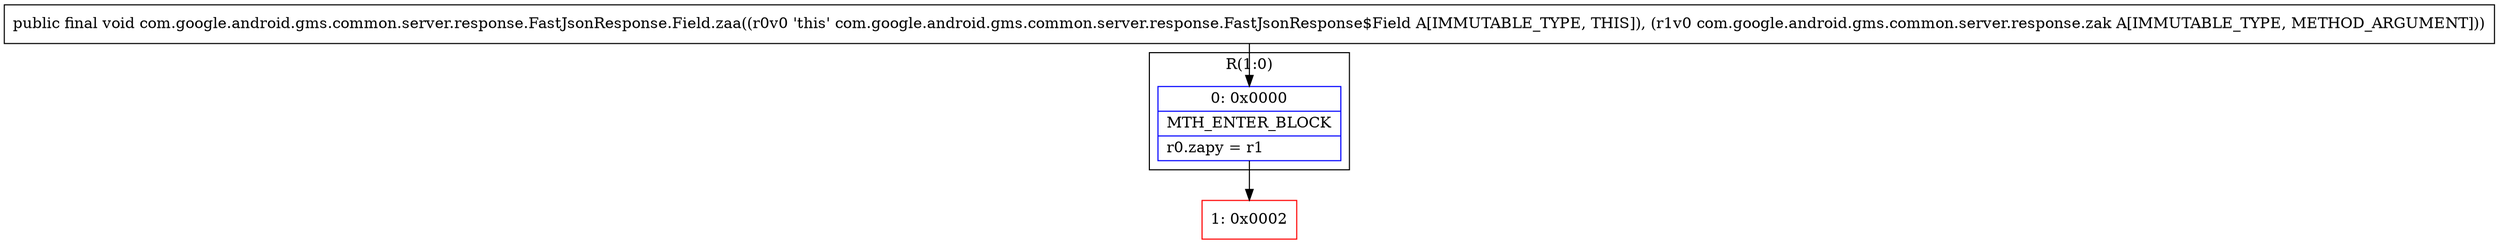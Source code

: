 digraph "CFG forcom.google.android.gms.common.server.response.FastJsonResponse.Field.zaa(Lcom\/google\/android\/gms\/common\/server\/response\/zak;)V" {
subgraph cluster_Region_823967022 {
label = "R(1:0)";
node [shape=record,color=blue];
Node_0 [shape=record,label="{0\:\ 0x0000|MTH_ENTER_BLOCK\l|r0.zapy = r1\l}"];
}
Node_1 [shape=record,color=red,label="{1\:\ 0x0002}"];
MethodNode[shape=record,label="{public final void com.google.android.gms.common.server.response.FastJsonResponse.Field.zaa((r0v0 'this' com.google.android.gms.common.server.response.FastJsonResponse$Field A[IMMUTABLE_TYPE, THIS]), (r1v0 com.google.android.gms.common.server.response.zak A[IMMUTABLE_TYPE, METHOD_ARGUMENT])) }"];
MethodNode -> Node_0;
Node_0 -> Node_1;
}

